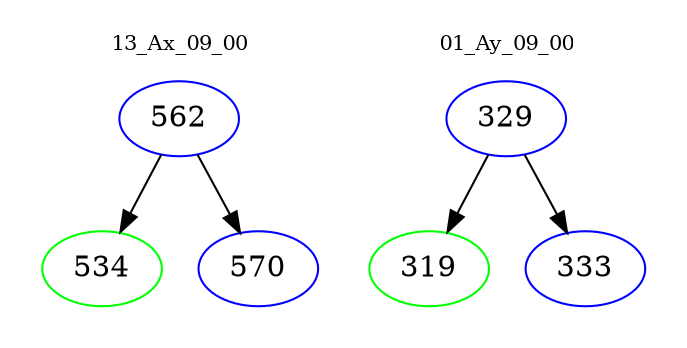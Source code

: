 digraph{
subgraph cluster_0 {
color = white
label = "13_Ax_09_00";
fontsize=10;
T0_562 [label="562", color="blue"]
T0_562 -> T0_534 [color="black"]
T0_534 [label="534", color="green"]
T0_562 -> T0_570 [color="black"]
T0_570 [label="570", color="blue"]
}
subgraph cluster_1 {
color = white
label = "01_Ay_09_00";
fontsize=10;
T1_329 [label="329", color="blue"]
T1_329 -> T1_319 [color="black"]
T1_319 [label="319", color="green"]
T1_329 -> T1_333 [color="black"]
T1_333 [label="333", color="blue"]
}
}
